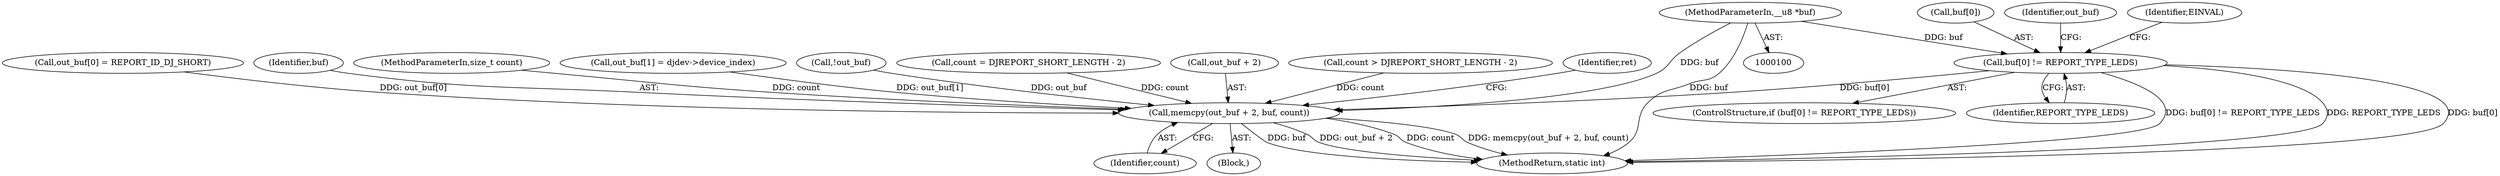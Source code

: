digraph "0_linux_51217e69697fba92a06e07e16f55c9a52d8e8945@pointer" {
"1000103" [label="(MethodParameterIn,__u8 *buf)"];
"1000123" [label="(Call,buf[0] != REPORT_TYPE_LEDS)"];
"1000165" [label="(Call,memcpy(out_buf + 2, buf, count))"];
"1000153" [label="(Call,out_buf[0] = REPORT_ID_DJ_SHORT)"];
"1000103" [label="(MethodParameterIn,__u8 *buf)"];
"1000123" [label="(Call,buf[0] != REPORT_TYPE_LEDS)"];
"1000170" [label="(Identifier,count)"];
"1000124" [label="(Call,buf[0])"];
"1000169" [label="(Identifier,buf)"];
"1000165" [label="(Call,memcpy(out_buf + 2, buf, count))"];
"1000107" [label="(Block,)"];
"1000122" [label="(ControlStructure,if (buf[0] != REPORT_TYPE_LEDS))"];
"1000104" [label="(MethodParameterIn,size_t count)"];
"1000132" [label="(Identifier,out_buf)"];
"1000158" [label="(Call,out_buf[1] = djdev->device_index)"];
"1000137" [label="(Call,!out_buf)"];
"1000127" [label="(Identifier,REPORT_TYPE_LEDS)"];
"1000148" [label="(Call,count = DJREPORT_SHORT_LENGTH - 2)"];
"1000188" [label="(MethodReturn,static int)"];
"1000130" [label="(Identifier,EINVAL)"];
"1000166" [label="(Call,out_buf + 2)"];
"1000143" [label="(Call,count > DJREPORT_SHORT_LENGTH - 2)"];
"1000172" [label="(Identifier,ret)"];
"1000103" -> "1000100"  [label="AST: "];
"1000103" -> "1000188"  [label="DDG: buf"];
"1000103" -> "1000123"  [label="DDG: buf"];
"1000103" -> "1000165"  [label="DDG: buf"];
"1000123" -> "1000122"  [label="AST: "];
"1000123" -> "1000127"  [label="CFG: "];
"1000124" -> "1000123"  [label="AST: "];
"1000127" -> "1000123"  [label="AST: "];
"1000130" -> "1000123"  [label="CFG: "];
"1000132" -> "1000123"  [label="CFG: "];
"1000123" -> "1000188"  [label="DDG: buf[0] != REPORT_TYPE_LEDS"];
"1000123" -> "1000188"  [label="DDG: REPORT_TYPE_LEDS"];
"1000123" -> "1000188"  [label="DDG: buf[0]"];
"1000123" -> "1000165"  [label="DDG: buf[0]"];
"1000165" -> "1000107"  [label="AST: "];
"1000165" -> "1000170"  [label="CFG: "];
"1000166" -> "1000165"  [label="AST: "];
"1000169" -> "1000165"  [label="AST: "];
"1000170" -> "1000165"  [label="AST: "];
"1000172" -> "1000165"  [label="CFG: "];
"1000165" -> "1000188"  [label="DDG: buf"];
"1000165" -> "1000188"  [label="DDG: out_buf + 2"];
"1000165" -> "1000188"  [label="DDG: count"];
"1000165" -> "1000188"  [label="DDG: memcpy(out_buf + 2, buf, count)"];
"1000158" -> "1000165"  [label="DDG: out_buf[1]"];
"1000153" -> "1000165"  [label="DDG: out_buf[0]"];
"1000137" -> "1000165"  [label="DDG: out_buf"];
"1000143" -> "1000165"  [label="DDG: count"];
"1000148" -> "1000165"  [label="DDG: count"];
"1000104" -> "1000165"  [label="DDG: count"];
}
